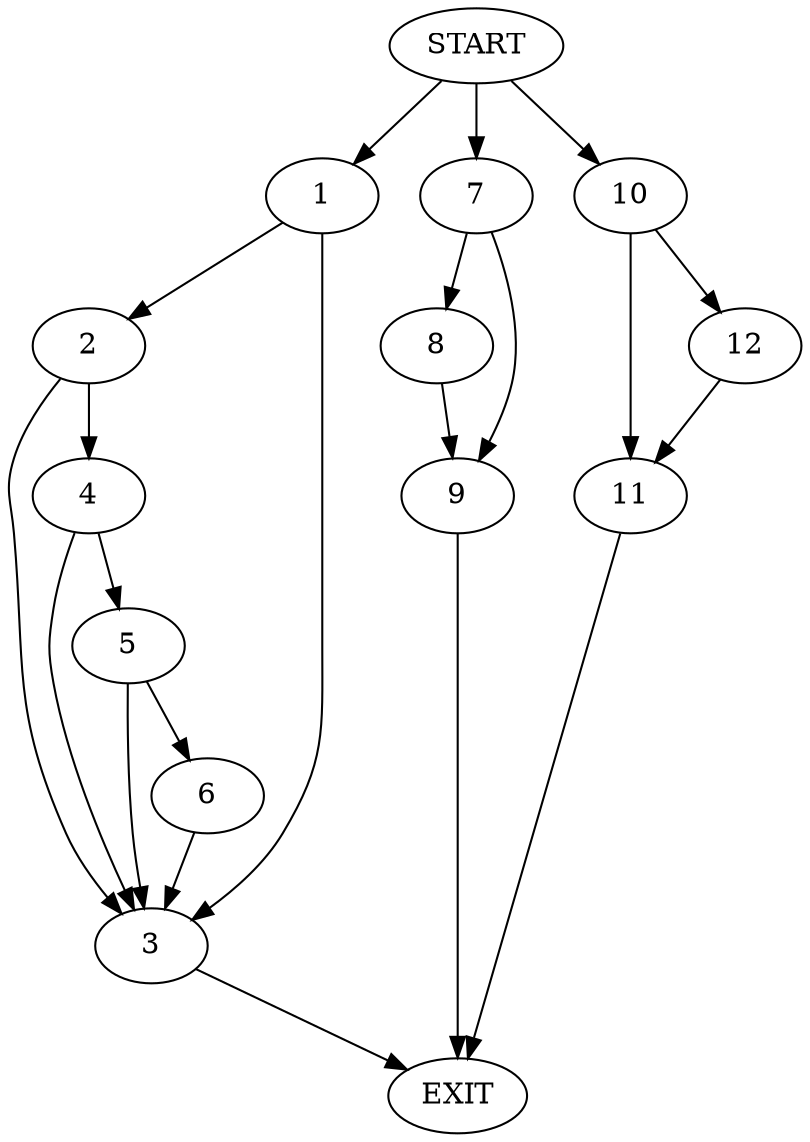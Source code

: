digraph {
0 [label="START"]
13 [label="EXIT"]
0 -> 1
1 -> 2
1 -> 3
2 -> 4
2 -> 3
3 -> 13
4 -> 5
4 -> 3
5 -> 6
5 -> 3
6 -> 3
0 -> 7
7 -> 8
7 -> 9
8 -> 9
9 -> 13
0 -> 10
10 -> 11
10 -> 12
12 -> 11
11 -> 13
}

